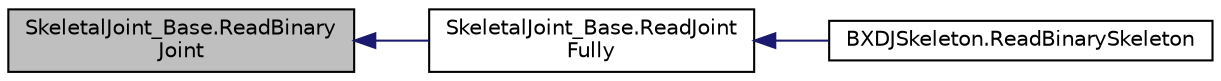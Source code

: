 digraph "SkeletalJoint_Base.ReadBinaryJoint"
{
  edge [fontname="Helvetica",fontsize="10",labelfontname="Helvetica",labelfontsize="10"];
  node [fontname="Helvetica",fontsize="10",shape=record];
  rankdir="LR";
  Node15 [label="SkeletalJoint_Base.ReadBinary\lJoint",height=0.2,width=0.4,color="black", fillcolor="grey75", style="filled", fontcolor="black"];
  Node15 -> Node16 [dir="back",color="midnightblue",fontsize="10",style="solid",fontname="Helvetica"];
  Node16 [label="SkeletalJoint_Base.ReadJoint\lFully",height=0.2,width=0.4,color="black", fillcolor="white", style="filled",URL="$class_skeletal_joint___base.html#ae9f8e31a56644eb92cb901a4587a3d24",tooltip="Identifies the type of a joint, creates an instance, and reads that joint from the given input stream..."];
  Node16 -> Node17 [dir="back",color="midnightblue",fontsize="10",style="solid",fontname="Helvetica"];
  Node17 [label="BXDJSkeleton.ReadBinarySkeleton",height=0.2,width=0.4,color="black", fillcolor="white", style="filled",URL="$class_b_x_d_j_skeleton.html#aeacead12f7e921a9c77a588773901798",tooltip="Reads the skeleton contained in the BXDJ file specified and returns the root node for that skeleton..."];
}
